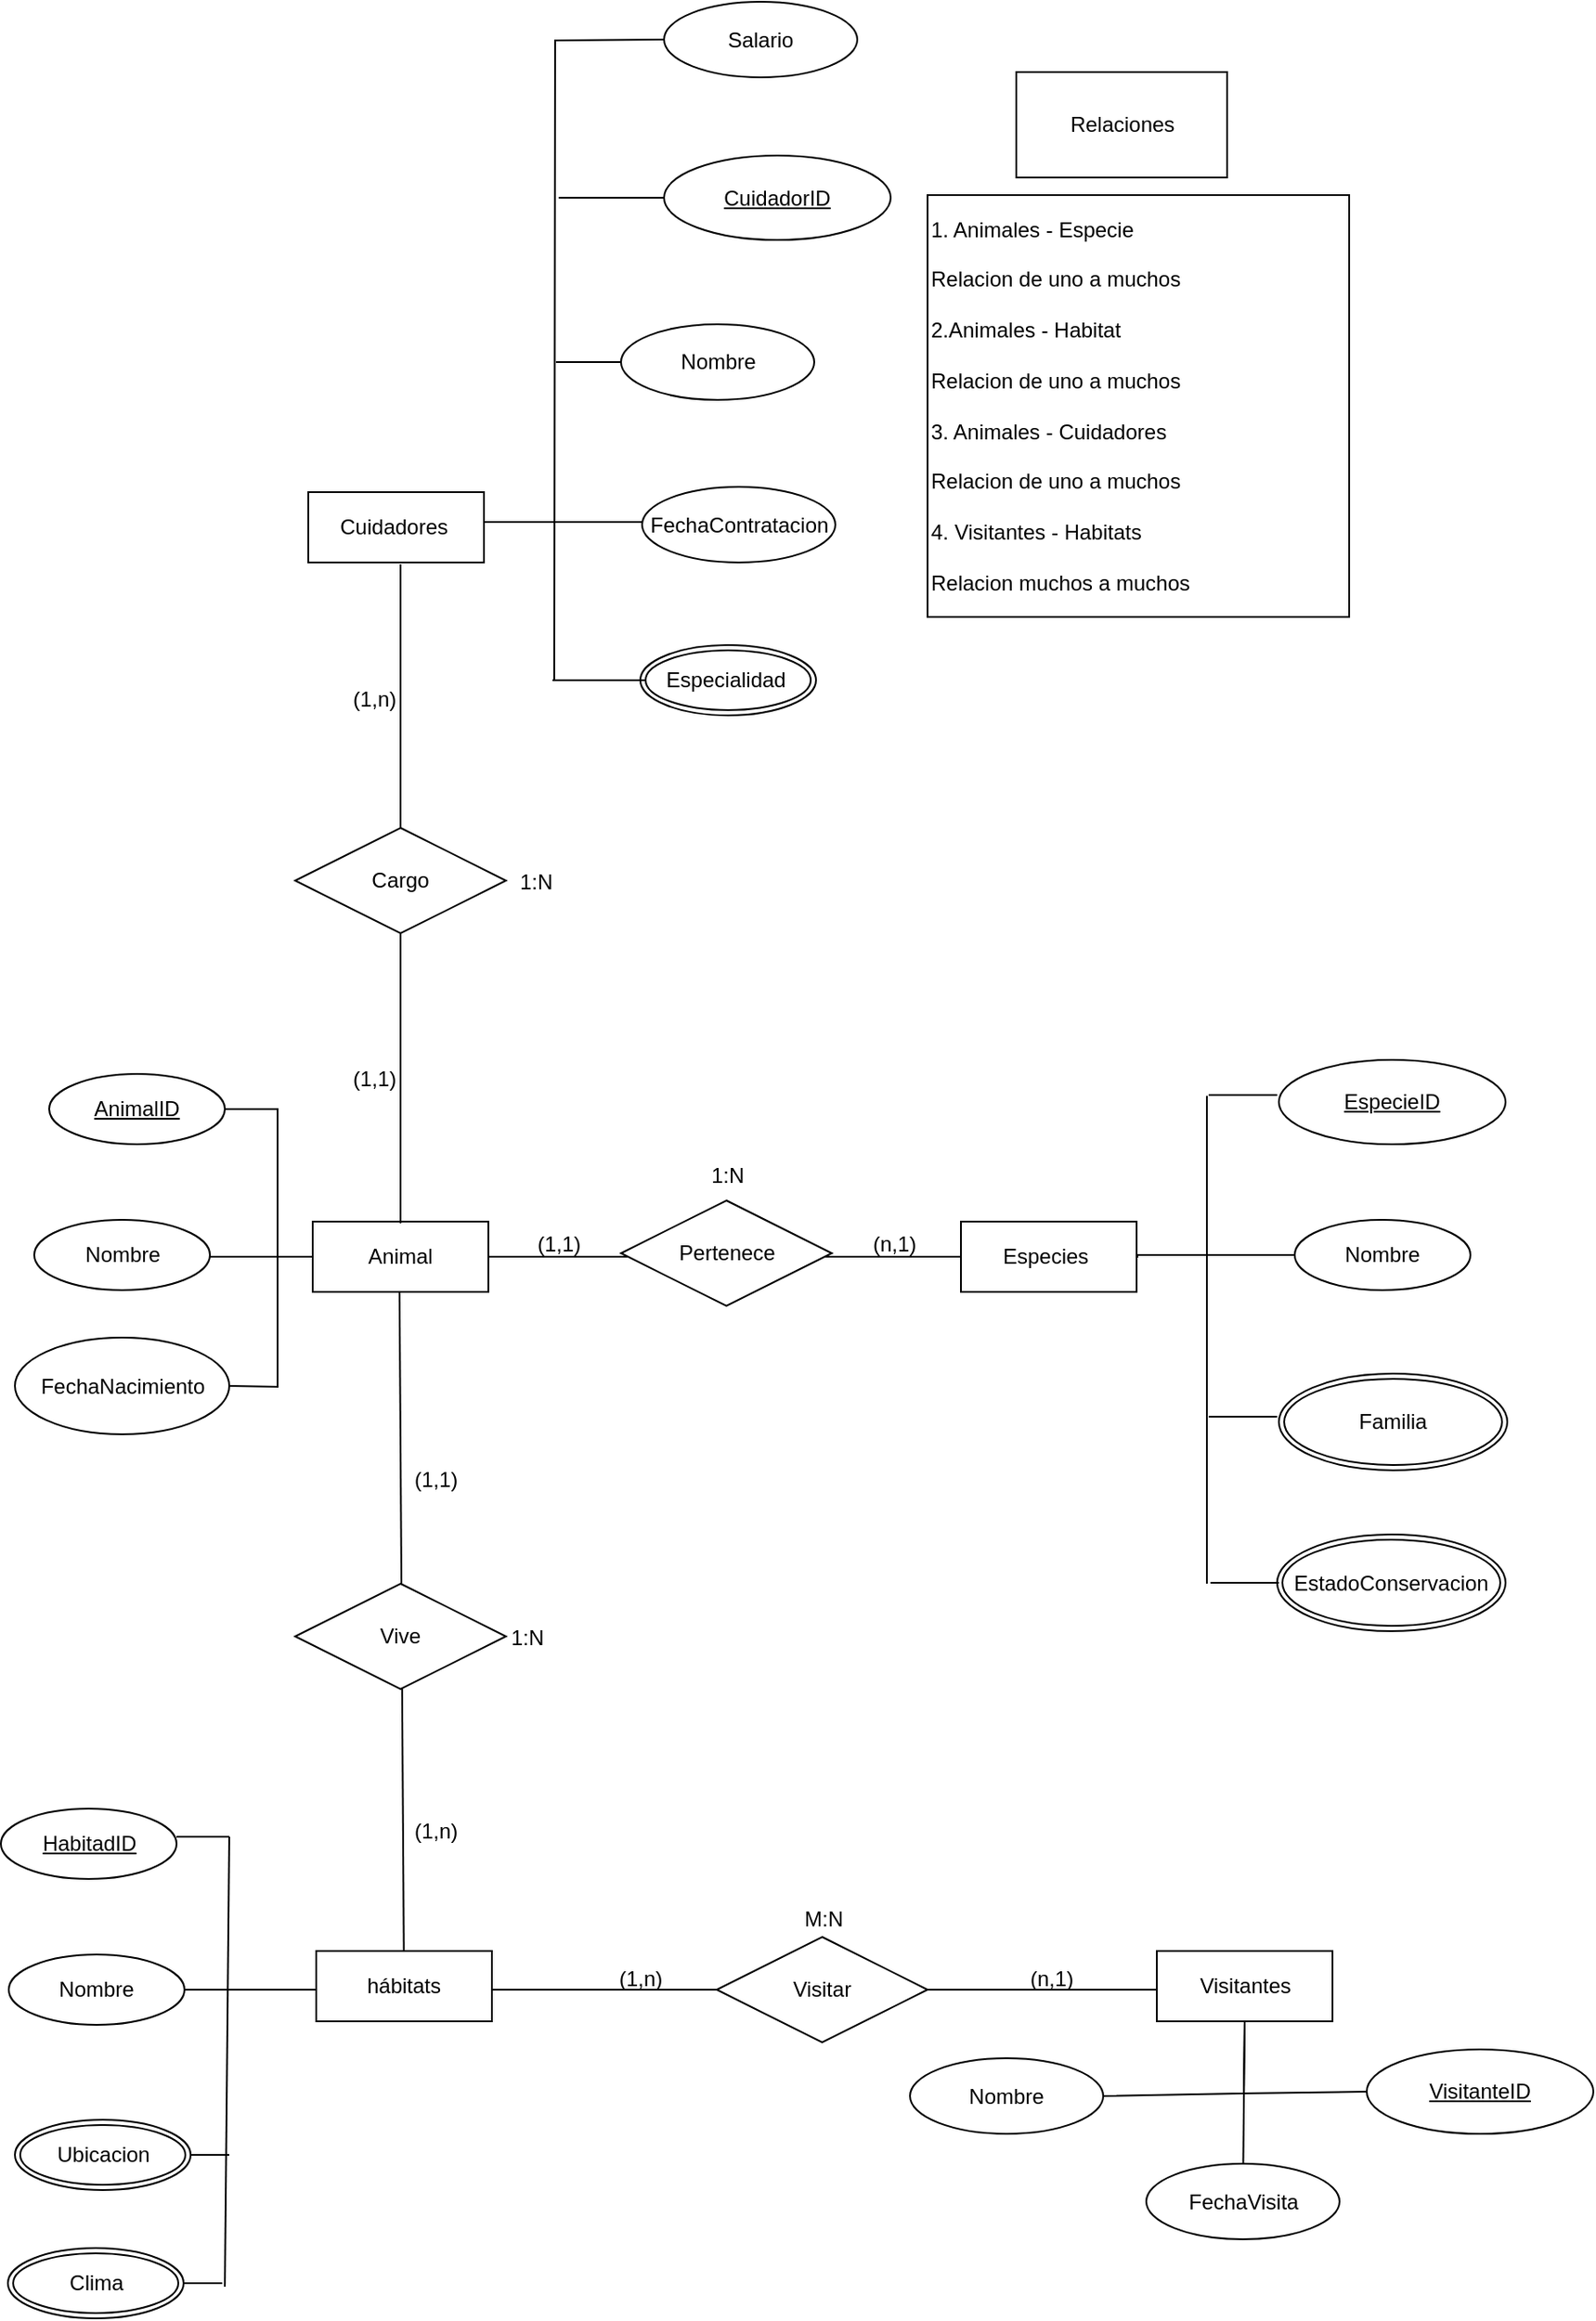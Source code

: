 <mxfile version="24.7.8">
  <diagram id="R2lEEEUBdFMjLlhIrx00" name="Page-1">
    <mxGraphModel dx="1067" dy="1607" grid="1" gridSize="10" guides="1" tooltips="1" connect="1" arrows="1" fold="1" page="1" pageScale="1" pageWidth="850" pageHeight="1100" math="0" shadow="0" extFonts="Permanent Marker^https://fonts.googleapis.com/css?family=Permanent+Marker">
      <root>
        <mxCell id="0" />
        <mxCell id="1" parent="0" />
        <mxCell id="_f_VrW1oVVDcM-MaUN4l-191" value="" style="line;strokeWidth=1;rotatable=0;dashed=0;labelPosition=right;align=left;verticalAlign=middle;spacingTop=0;spacingLeft=6;points=[];portConstraint=eastwest;" parent="1" vertex="1">
          <mxGeometry x="186.5" y="616" width="553.5" height="10" as="geometry" />
        </mxCell>
        <mxCell id="_f_VrW1oVVDcM-MaUN4l-113" value="" style="endArrow=none;html=1;rounded=0;" parent="1" target="_f_VrW1oVVDcM-MaUN4l-7" edge="1">
          <mxGeometry relative="1" as="geometry">
            <mxPoint x="309.41" y="223" as="sourcePoint" />
            <mxPoint x="309.41" y="487" as="targetPoint" />
          </mxGeometry>
        </mxCell>
        <mxCell id="_f_VrW1oVVDcM-MaUN4l-87" value="" style="endArrow=none;html=1;rounded=0;entryX=1;entryY=0.5;entryDx=0;entryDy=0;exitX=0.5;exitY=1;exitDx=0;exitDy=0;" parent="1" target="_f_VrW1oVVDcM-MaUN4l-85" edge="1" source="_f_VrW1oVVDcM-MaUN4l-9">
          <mxGeometry relative="1" as="geometry">
            <mxPoint x="702.1" y="632" as="sourcePoint" />
            <mxPoint x="700.0" y="740" as="targetPoint" />
            <Array as="points">
              <mxPoint x="790" y="680" />
            </Array>
          </mxGeometry>
        </mxCell>
        <mxCell id="_f_VrW1oVVDcM-MaUN4l-10" value="" style="line;strokeWidth=1;rotatable=0;dashed=0;labelPosition=right;align=left;verticalAlign=middle;spacingTop=0;spacingLeft=6;points=[];portConstraint=eastwest;" parent="1" vertex="1">
          <mxGeometry x="200" y="199" width="530" height="10" as="geometry" />
        </mxCell>
        <mxCell id="_f_VrW1oVVDcM-MaUN4l-2" value="Nombre" style="ellipse;whiteSpace=wrap;html=1;align=center;" parent="1" vertex="1">
          <mxGeometry x="101.5" y="183" width="100" height="40" as="geometry" />
        </mxCell>
        <mxCell id="_f_VrW1oVVDcM-MaUN4l-5" value="Animal" style="whiteSpace=wrap;html=1;align=center;" parent="1" vertex="1">
          <mxGeometry x="260" y="184" width="100" height="40" as="geometry" />
        </mxCell>
        <mxCell id="_f_VrW1oVVDcM-MaUN4l-6" value="Especies&amp;nbsp;" style="whiteSpace=wrap;html=1;align=center;" parent="1" vertex="1">
          <mxGeometry x="629" y="184" width="100" height="40" as="geometry" />
        </mxCell>
        <mxCell id="_f_VrW1oVVDcM-MaUN4l-7" value="hábitats" style="whiteSpace=wrap;html=1;align=center;" parent="1" vertex="1">
          <mxGeometry x="262" y="599" width="100" height="40" as="geometry" />
        </mxCell>
        <mxCell id="_f_VrW1oVVDcM-MaUN4l-9" value="Visitantes" style="whiteSpace=wrap;html=1;align=center;" parent="1" vertex="1">
          <mxGeometry x="740.5" y="599" width="100" height="40" as="geometry" />
        </mxCell>
        <mxCell id="_f_VrW1oVVDcM-MaUN4l-14" value="" style="endArrow=none;html=1;rounded=0;entryX=1;entryY=0.5;entryDx=0;entryDy=0;exitX=1;exitY=0.5;exitDx=0;exitDy=0;" parent="1" edge="1" target="_f_VrW1oVVDcM-MaUN4l-30" source="_f_VrW1oVVDcM-MaUN4l-15">
          <mxGeometry relative="1" as="geometry">
            <mxPoint x="240" y="116" as="sourcePoint" />
            <mxPoint x="240" y="300" as="targetPoint" />
            <Array as="points">
              <mxPoint x="240" y="120" />
              <mxPoint x="240" y="278" />
            </Array>
          </mxGeometry>
        </mxCell>
        <mxCell id="_f_VrW1oVVDcM-MaUN4l-15" value="AnimalID" style="ellipse;whiteSpace=wrap;html=1;align=center;fontStyle=4;" parent="1" vertex="1">
          <mxGeometry x="110" y="100" width="100" height="40" as="geometry" />
        </mxCell>
        <mxCell id="_f_VrW1oVVDcM-MaUN4l-24" value="Nombre" style="ellipse;whiteSpace=wrap;html=1;align=center;" parent="1" vertex="1">
          <mxGeometry x="819" y="183" width="100" height="40" as="geometry" />
        </mxCell>
        <mxCell id="_f_VrW1oVVDcM-MaUN4l-26" value="" style="line;strokeWidth=1;rotatable=0;dashed=0;labelPosition=right;align=left;verticalAlign=middle;spacingTop=0;spacingLeft=6;points=[];portConstraint=eastwest;" parent="1" vertex="1">
          <mxGeometry x="770" y="107" width="39" height="10" as="geometry" />
        </mxCell>
        <mxCell id="_f_VrW1oVVDcM-MaUN4l-27" value="" style="endArrow=none;html=1;rounded=0;" parent="1" edge="1">
          <mxGeometry relative="1" as="geometry">
            <mxPoint x="769" y="112.5" as="sourcePoint" />
            <mxPoint x="769" y="390" as="targetPoint" />
          </mxGeometry>
        </mxCell>
        <mxCell id="_f_VrW1oVVDcM-MaUN4l-28" value="EspecieID" style="ellipse;whiteSpace=wrap;html=1;align=center;fontStyle=4;" parent="1" vertex="1">
          <mxGeometry x="810" y="92" width="129" height="48" as="geometry" />
        </mxCell>
        <mxCell id="_f_VrW1oVVDcM-MaUN4l-29" value="" style="line;strokeWidth=1;rotatable=0;dashed=0;labelPosition=right;align=left;verticalAlign=middle;spacingTop=0;spacingLeft=6;points=[];portConstraint=eastwest;" parent="1" vertex="1">
          <mxGeometry x="770" y="290" width="39" height="10" as="geometry" />
        </mxCell>
        <mxCell id="_f_VrW1oVVDcM-MaUN4l-30" value="FechaNacimiento" style="ellipse;whiteSpace=wrap;html=1;align=center;" parent="1" vertex="1">
          <mxGeometry x="90.5" y="250" width="122" height="55" as="geometry" />
        </mxCell>
        <mxCell id="_f_VrW1oVVDcM-MaUN4l-32" value="" style="line;strokeWidth=1;rotatable=0;dashed=0;labelPosition=right;align=left;verticalAlign=middle;spacingTop=0;spacingLeft=6;points=[];portConstraint=eastwest;" parent="1" vertex="1">
          <mxGeometry x="729" y="198" width="90" height="10" as="geometry" />
        </mxCell>
        <mxCell id="_f_VrW1oVVDcM-MaUN4l-44" value="" style="line;strokeWidth=1;rotatable=0;dashed=0;labelPosition=right;align=left;verticalAlign=middle;spacingTop=0;spacingLeft=6;points=[];portConstraint=eastwest;" parent="1" vertex="1">
          <mxGeometry x="182.5" y="529" width="30" height="10" as="geometry" />
        </mxCell>
        <mxCell id="_f_VrW1oVVDcM-MaUN4l-45" value="" style="endArrow=none;html=1;rounded=0;" parent="1" edge="1">
          <mxGeometry relative="1" as="geometry">
            <mxPoint x="212.5" y="534" as="sourcePoint" />
            <mxPoint x="210" y="790" as="targetPoint" />
          </mxGeometry>
        </mxCell>
        <mxCell id="_f_VrW1oVVDcM-MaUN4l-46" value="HabitadID" style="ellipse;whiteSpace=wrap;html=1;align=center;fontStyle=4;" parent="1" vertex="1">
          <mxGeometry x="82.5" y="518" width="100" height="40" as="geometry" />
        </mxCell>
        <mxCell id="_f_VrW1oVVDcM-MaUN4l-47" value="" style="line;strokeWidth=1;rotatable=0;dashed=0;labelPosition=right;align=left;verticalAlign=middle;spacingTop=0;spacingLeft=6;points=[];portConstraint=eastwest;" parent="1" vertex="1">
          <mxGeometry x="190.5" y="710" width="22" height="10" as="geometry" />
        </mxCell>
        <mxCell id="_f_VrW1oVVDcM-MaUN4l-85" value="Nombre" style="ellipse;whiteSpace=wrap;html=1;align=center;" parent="1" vertex="1">
          <mxGeometry x="600" y="660" width="110" height="43" as="geometry" />
        </mxCell>
        <mxCell id="_f_VrW1oVVDcM-MaUN4l-88" value="VisitanteID" style="ellipse;whiteSpace=wrap;html=1;align=center;fontStyle=4;" parent="1" vertex="1">
          <mxGeometry x="860" y="655" width="129" height="48" as="geometry" />
        </mxCell>
        <mxCell id="_f_VrW1oVVDcM-MaUN4l-91" value="FechaVisita" style="ellipse;whiteSpace=wrap;html=1;align=center;" parent="1" vertex="1">
          <mxGeometry x="734.5" y="720" width="110" height="43" as="geometry" />
        </mxCell>
        <mxCell id="_f_VrW1oVVDcM-MaUN4l-95" value="Pertenece" style="shape=rhombus;perimeter=rhombusPerimeter;whiteSpace=wrap;html=1;align=center;" parent="1" vertex="1">
          <mxGeometry x="435.5" y="172" width="120" height="60" as="geometry" />
        </mxCell>
        <mxCell id="_f_VrW1oVVDcM-MaUN4l-100" value="" style="shape=table;startSize=0;container=1;collapsible=1;childLayout=tableLayout;fixedRows=1;rowLines=0;fontStyle=0;align=center;resizeLast=1;strokeColor=none;fillColor=none;collapsible=0;whiteSpace=wrap;html=1;" parent="1" vertex="1">
          <mxGeometry x="350" y="181" width="180" height="30" as="geometry" />
        </mxCell>
        <mxCell id="_f_VrW1oVVDcM-MaUN4l-101" value="" style="shape=tableRow;horizontal=0;startSize=0;swimlaneHead=0;swimlaneBody=0;fillColor=none;collapsible=0;dropTarget=0;points=[[0,0.5],[1,0.5]];portConstraint=eastwest;top=0;left=0;right=0;bottom=0;" parent="_f_VrW1oVVDcM-MaUN4l-100" vertex="1">
          <mxGeometry width="180" height="30" as="geometry" />
        </mxCell>
        <mxCell id="_f_VrW1oVVDcM-MaUN4l-102" value="" style="shape=partialRectangle;connectable=0;fillColor=none;top=0;left=0;bottom=0;right=0;editable=1;overflow=hidden;" parent="_f_VrW1oVVDcM-MaUN4l-101" vertex="1">
          <mxGeometry width="30" height="30" as="geometry">
            <mxRectangle width="30" height="30" as="alternateBounds" />
          </mxGeometry>
        </mxCell>
        <mxCell id="_f_VrW1oVVDcM-MaUN4l-103" value="(1,1)" style="shape=partialRectangle;connectable=0;fillColor=none;top=0;left=0;bottom=0;right=0;align=left;spacingLeft=6;overflow=hidden;" parent="_f_VrW1oVVDcM-MaUN4l-101" vertex="1">
          <mxGeometry x="30" width="150" height="30" as="geometry">
            <mxRectangle width="150" height="30" as="alternateBounds" />
          </mxGeometry>
        </mxCell>
        <mxCell id="_f_VrW1oVVDcM-MaUN4l-104" value="" style="shape=table;startSize=0;container=1;collapsible=1;childLayout=tableLayout;fixedRows=1;rowLines=0;fontStyle=0;align=center;resizeLast=1;strokeColor=none;fillColor=none;collapsible=0;whiteSpace=wrap;html=1;" parent="1" vertex="1">
          <mxGeometry x="541" y="181" width="180" height="30" as="geometry" />
        </mxCell>
        <mxCell id="_f_VrW1oVVDcM-MaUN4l-105" value="" style="shape=tableRow;horizontal=0;startSize=0;swimlaneHead=0;swimlaneBody=0;fillColor=none;collapsible=0;dropTarget=0;points=[[0,0.5],[1,0.5]];portConstraint=eastwest;top=0;left=0;right=0;bottom=0;" parent="_f_VrW1oVVDcM-MaUN4l-104" vertex="1">
          <mxGeometry width="180" height="30" as="geometry" />
        </mxCell>
        <mxCell id="_f_VrW1oVVDcM-MaUN4l-106" value="" style="shape=partialRectangle;connectable=0;fillColor=none;top=0;left=0;bottom=0;right=0;editable=1;overflow=hidden;" parent="_f_VrW1oVVDcM-MaUN4l-105" vertex="1">
          <mxGeometry width="30" height="30" as="geometry">
            <mxRectangle width="30" height="30" as="alternateBounds" />
          </mxGeometry>
        </mxCell>
        <mxCell id="_f_VrW1oVVDcM-MaUN4l-107" value="(n,1)" style="shape=partialRectangle;connectable=0;fillColor=none;top=0;left=0;bottom=0;right=0;align=left;spacingLeft=6;overflow=hidden;" parent="_f_VrW1oVVDcM-MaUN4l-105" vertex="1">
          <mxGeometry x="30" width="150" height="30" as="geometry">
            <mxRectangle width="150" height="30" as="alternateBounds" />
          </mxGeometry>
        </mxCell>
        <mxCell id="_f_VrW1oVVDcM-MaUN4l-108" value="" style="shape=table;startSize=0;container=1;collapsible=1;childLayout=tableLayout;fixedRows=1;rowLines=0;fontStyle=0;align=center;resizeLast=1;strokeColor=none;fillColor=none;collapsible=0;whiteSpace=wrap;html=1;" parent="1" vertex="1">
          <mxGeometry x="449" y="142" width="180" height="30" as="geometry" />
        </mxCell>
        <mxCell id="_f_VrW1oVVDcM-MaUN4l-109" value="" style="shape=tableRow;horizontal=0;startSize=0;swimlaneHead=0;swimlaneBody=0;fillColor=none;collapsible=0;dropTarget=0;points=[[0,0.5],[1,0.5]];portConstraint=eastwest;top=0;left=0;right=0;bottom=0;" parent="_f_VrW1oVVDcM-MaUN4l-108" vertex="1">
          <mxGeometry width="180" height="30" as="geometry" />
        </mxCell>
        <mxCell id="_f_VrW1oVVDcM-MaUN4l-110" value="" style="shape=partialRectangle;connectable=0;fillColor=none;top=0;left=0;bottom=0;right=0;editable=1;overflow=hidden;" parent="_f_VrW1oVVDcM-MaUN4l-109" vertex="1">
          <mxGeometry width="30" height="30" as="geometry">
            <mxRectangle width="30" height="30" as="alternateBounds" />
          </mxGeometry>
        </mxCell>
        <mxCell id="_f_VrW1oVVDcM-MaUN4l-111" value="1:N" style="shape=partialRectangle;connectable=0;fillColor=none;top=0;left=0;bottom=0;right=0;align=left;spacingLeft=6;overflow=hidden;" parent="_f_VrW1oVVDcM-MaUN4l-109" vertex="1">
          <mxGeometry x="30" width="150" height="30" as="geometry">
            <mxRectangle width="150" height="30" as="alternateBounds" />
          </mxGeometry>
        </mxCell>
        <mxCell id="_f_VrW1oVVDcM-MaUN4l-112" value="Vive" style="shape=rhombus;perimeter=rhombusPerimeter;whiteSpace=wrap;html=1;align=center;" parent="1" vertex="1">
          <mxGeometry x="250" y="390" width="120" height="60" as="geometry" />
        </mxCell>
        <mxCell id="_f_VrW1oVVDcM-MaUN4l-114" value="(1,1)" style="shape=partialRectangle;connectable=0;fillColor=none;top=0;left=0;bottom=0;right=0;align=left;spacingLeft=6;overflow=hidden;" parent="1" vertex="1">
          <mxGeometry x="310" y="315" width="150" height="30" as="geometry">
            <mxRectangle width="150" height="30" as="alternateBounds" />
          </mxGeometry>
        </mxCell>
        <mxCell id="_f_VrW1oVVDcM-MaUN4l-115" value="(1,n)" style="shape=partialRectangle;connectable=0;fillColor=none;top=0;left=0;bottom=0;right=0;align=left;spacingLeft=6;overflow=hidden;" parent="1" vertex="1">
          <mxGeometry x="310" y="515" width="150" height="30" as="geometry">
            <mxRectangle width="150" height="30" as="alternateBounds" />
          </mxGeometry>
        </mxCell>
        <mxCell id="_f_VrW1oVVDcM-MaUN4l-116" value="" style="shape=table;startSize=0;container=1;collapsible=1;childLayout=tableLayout;fixedRows=1;rowLines=0;fontStyle=0;align=center;resizeLast=1;strokeColor=none;fillColor=none;collapsible=0;whiteSpace=wrap;html=1;" parent="1" vertex="1">
          <mxGeometry x="335" y="405" width="180" height="30" as="geometry" />
        </mxCell>
        <mxCell id="_f_VrW1oVVDcM-MaUN4l-117" value="" style="shape=tableRow;horizontal=0;startSize=0;swimlaneHead=0;swimlaneBody=0;fillColor=none;collapsible=0;dropTarget=0;points=[[0,0.5],[1,0.5]];portConstraint=eastwest;top=0;left=0;right=0;bottom=0;" parent="_f_VrW1oVVDcM-MaUN4l-116" vertex="1">
          <mxGeometry width="180" height="30" as="geometry" />
        </mxCell>
        <mxCell id="_f_VrW1oVVDcM-MaUN4l-118" value="" style="shape=partialRectangle;connectable=0;fillColor=none;top=0;left=0;bottom=0;right=0;editable=1;overflow=hidden;" parent="_f_VrW1oVVDcM-MaUN4l-117" vertex="1">
          <mxGeometry width="30" height="30" as="geometry">
            <mxRectangle width="30" height="30" as="alternateBounds" />
          </mxGeometry>
        </mxCell>
        <mxCell id="_f_VrW1oVVDcM-MaUN4l-119" value="1:N" style="shape=partialRectangle;connectable=0;fillColor=none;top=0;left=0;bottom=0;right=0;align=left;spacingLeft=6;overflow=hidden;" parent="_f_VrW1oVVDcM-MaUN4l-117" vertex="1">
          <mxGeometry x="30" width="150" height="30" as="geometry">
            <mxRectangle width="150" height="30" as="alternateBounds" />
          </mxGeometry>
        </mxCell>
        <mxCell id="_f_VrW1oVVDcM-MaUN4l-120" value="Visitar" style="shape=rhombus;perimeter=rhombusPerimeter;whiteSpace=wrap;html=1;align=center;" parent="1" vertex="1">
          <mxGeometry x="490" y="591" width="120" height="60" as="geometry" />
        </mxCell>
        <mxCell id="_f_VrW1oVVDcM-MaUN4l-151" value="Cuidadores&amp;nbsp;" style="whiteSpace=wrap;html=1;align=center;" parent="1" vertex="1">
          <mxGeometry x="257.5" y="-231" width="100" height="40" as="geometry" />
        </mxCell>
        <mxCell id="_f_VrW1oVVDcM-MaUN4l-152" value="FechaContratacion" style="ellipse;whiteSpace=wrap;html=1;align=center;" parent="1" vertex="1">
          <mxGeometry x="447.5" y="-234" width="110" height="43" as="geometry" />
        </mxCell>
        <mxCell id="_f_VrW1oVVDcM-MaUN4l-153" value="" style="line;strokeWidth=1;rotatable=0;dashed=0;labelPosition=right;align=left;verticalAlign=middle;spacingTop=0;spacingLeft=6;points=[];portConstraint=eastwest;" parent="1" vertex="1">
          <mxGeometry x="398.5" y="-310" width="39" height="10" as="geometry" />
        </mxCell>
        <mxCell id="_f_VrW1oVVDcM-MaUN4l-154" value="" style="endArrow=none;html=1;rounded=0;exitX=0;exitY=0.5;exitDx=0;exitDy=0;" parent="1" edge="1" source="CWQcFqfPkocyrtYv_xVw-3">
          <mxGeometry relative="1" as="geometry">
            <mxPoint x="398" y="-400" as="sourcePoint" />
            <mxPoint x="397.5" y="-123.5" as="targetPoint" />
            <Array as="points">
              <mxPoint x="398" y="-488" />
            </Array>
          </mxGeometry>
        </mxCell>
        <mxCell id="_f_VrW1oVVDcM-MaUN4l-155" value="CuidadorID" style="ellipse;whiteSpace=wrap;html=1;align=center;fontStyle=4;" parent="1" vertex="1">
          <mxGeometry x="460" y="-422.5" width="129" height="48" as="geometry" />
        </mxCell>
        <mxCell id="_f_VrW1oVVDcM-MaUN4l-157" value="" style="line;strokeWidth=1;rotatable=0;dashed=0;labelPosition=right;align=left;verticalAlign=middle;spacingTop=0;spacingLeft=6;points=[];portConstraint=eastwest;" parent="1" vertex="1">
          <mxGeometry x="357.5" y="-219" width="90" height="10" as="geometry" />
        </mxCell>
        <mxCell id="_f_VrW1oVVDcM-MaUN4l-158" value="Especialidad&amp;nbsp;" style="ellipse;shape=doubleEllipse;margin=3;whiteSpace=wrap;html=1;align=center;" parent="1" vertex="1">
          <mxGeometry x="446.5" y="-144" width="100" height="40" as="geometry" />
        </mxCell>
        <mxCell id="_f_VrW1oVVDcM-MaUN4l-170" value="" style="endArrow=none;html=1;rounded=0;" parent="1" edge="1">
          <mxGeometry relative="1" as="geometry">
            <mxPoint x="310" y="-190" as="sourcePoint" />
            <mxPoint x="310" y="185" as="targetPoint" />
          </mxGeometry>
        </mxCell>
        <mxCell id="_f_VrW1oVVDcM-MaUN4l-169" value="Cargo" style="shape=rhombus;perimeter=rhombusPerimeter;whiteSpace=wrap;html=1;align=center;" parent="1" vertex="1">
          <mxGeometry x="250" y="-40" width="120" height="60" as="geometry" />
        </mxCell>
        <mxCell id="_f_VrW1oVVDcM-MaUN4l-172" value="" style="line;strokeWidth=1;rotatable=0;dashed=0;labelPosition=right;align=left;verticalAlign=middle;spacingTop=0;spacingLeft=6;points=[];portConstraint=eastwest;" parent="1" vertex="1">
          <mxGeometry x="396.5" y="-129" width="53.5" height="10" as="geometry" />
        </mxCell>
        <mxCell id="_f_VrW1oVVDcM-MaUN4l-173" value="Nombre" style="ellipse;whiteSpace=wrap;html=1;align=center;" parent="1" vertex="1">
          <mxGeometry x="435.5" y="-326.5" width="110" height="43" as="geometry" />
        </mxCell>
        <mxCell id="_f_VrW1oVVDcM-MaUN4l-174" value="" style="line;strokeWidth=1;rotatable=0;dashed=0;labelPosition=right;align=left;verticalAlign=middle;spacingTop=0;spacingLeft=6;points=[];portConstraint=eastwest;" parent="1" vertex="1">
          <mxGeometry x="400" y="-458.5" width="60" height="120" as="geometry" />
        </mxCell>
        <mxCell id="_f_VrW1oVVDcM-MaUN4l-175" value="" style="shape=table;startSize=0;container=1;collapsible=1;childLayout=tableLayout;fixedRows=1;rowLines=0;fontStyle=0;align=center;resizeLast=1;strokeColor=none;fillColor=none;collapsible=0;whiteSpace=wrap;html=1;" parent="1" vertex="1">
          <mxGeometry x="245" y="-129" width="180" height="30" as="geometry" />
        </mxCell>
        <mxCell id="_f_VrW1oVVDcM-MaUN4l-176" value="" style="shape=tableRow;horizontal=0;startSize=0;swimlaneHead=0;swimlaneBody=0;fillColor=none;collapsible=0;dropTarget=0;points=[[0,0.5],[1,0.5]];portConstraint=eastwest;top=0;left=0;right=0;bottom=0;" parent="_f_VrW1oVVDcM-MaUN4l-175" vertex="1">
          <mxGeometry width="180" height="30" as="geometry" />
        </mxCell>
        <mxCell id="_f_VrW1oVVDcM-MaUN4l-177" value="" style="shape=partialRectangle;connectable=0;fillColor=none;top=0;left=0;bottom=0;right=0;editable=1;overflow=hidden;" parent="_f_VrW1oVVDcM-MaUN4l-176" vertex="1">
          <mxGeometry width="30" height="30" as="geometry">
            <mxRectangle width="30" height="30" as="alternateBounds" />
          </mxGeometry>
        </mxCell>
        <mxCell id="_f_VrW1oVVDcM-MaUN4l-178" value="(1,n)" style="shape=partialRectangle;connectable=0;fillColor=none;top=0;left=0;bottom=0;right=0;align=left;spacingLeft=6;overflow=hidden;" parent="_f_VrW1oVVDcM-MaUN4l-176" vertex="1">
          <mxGeometry x="30" width="150" height="30" as="geometry">
            <mxRectangle width="150" height="30" as="alternateBounds" />
          </mxGeometry>
        </mxCell>
        <mxCell id="_f_VrW1oVVDcM-MaUN4l-179" value="" style="shape=table;startSize=0;container=1;collapsible=1;childLayout=tableLayout;fixedRows=1;rowLines=0;fontStyle=0;align=center;resizeLast=1;strokeColor=none;fillColor=none;collapsible=0;whiteSpace=wrap;html=1;" parent="1" vertex="1">
          <mxGeometry x="245" y="87" width="180" height="30" as="geometry" />
        </mxCell>
        <mxCell id="_f_VrW1oVVDcM-MaUN4l-180" value="" style="shape=tableRow;horizontal=0;startSize=0;swimlaneHead=0;swimlaneBody=0;fillColor=none;collapsible=0;dropTarget=0;points=[[0,0.5],[1,0.5]];portConstraint=eastwest;top=0;left=0;right=0;bottom=0;" parent="_f_VrW1oVVDcM-MaUN4l-179" vertex="1">
          <mxGeometry width="180" height="30" as="geometry" />
        </mxCell>
        <mxCell id="_f_VrW1oVVDcM-MaUN4l-181" value="" style="shape=partialRectangle;connectable=0;fillColor=none;top=0;left=0;bottom=0;right=0;editable=1;overflow=hidden;" parent="_f_VrW1oVVDcM-MaUN4l-180" vertex="1">
          <mxGeometry width="30" height="30" as="geometry">
            <mxRectangle width="30" height="30" as="alternateBounds" />
          </mxGeometry>
        </mxCell>
        <mxCell id="_f_VrW1oVVDcM-MaUN4l-182" value="(1,1)" style="shape=partialRectangle;connectable=0;fillColor=none;top=0;left=0;bottom=0;right=0;align=left;spacingLeft=6;overflow=hidden;" parent="_f_VrW1oVVDcM-MaUN4l-180" vertex="1">
          <mxGeometry x="30" width="150" height="30" as="geometry">
            <mxRectangle width="150" height="30" as="alternateBounds" />
          </mxGeometry>
        </mxCell>
        <mxCell id="_f_VrW1oVVDcM-MaUN4l-183" value="" style="shape=table;startSize=0;container=1;collapsible=1;childLayout=tableLayout;fixedRows=1;rowLines=0;fontStyle=0;align=center;resizeLast=1;strokeColor=none;fillColor=none;collapsible=0;whiteSpace=wrap;html=1;" parent="1" vertex="1">
          <mxGeometry x="340" y="-25" width="180" height="30" as="geometry" />
        </mxCell>
        <mxCell id="_f_VrW1oVVDcM-MaUN4l-184" value="" style="shape=tableRow;horizontal=0;startSize=0;swimlaneHead=0;swimlaneBody=0;fillColor=none;collapsible=0;dropTarget=0;points=[[0,0.5],[1,0.5]];portConstraint=eastwest;top=0;left=0;right=0;bottom=0;" parent="_f_VrW1oVVDcM-MaUN4l-183" vertex="1">
          <mxGeometry width="180" height="30" as="geometry" />
        </mxCell>
        <mxCell id="_f_VrW1oVVDcM-MaUN4l-185" value="" style="shape=partialRectangle;connectable=0;fillColor=none;top=0;left=0;bottom=0;right=0;editable=1;overflow=hidden;" parent="_f_VrW1oVVDcM-MaUN4l-184" vertex="1">
          <mxGeometry width="30" height="30" as="geometry">
            <mxRectangle width="30" height="30" as="alternateBounds" />
          </mxGeometry>
        </mxCell>
        <mxCell id="_f_VrW1oVVDcM-MaUN4l-186" value="1:N" style="shape=partialRectangle;connectable=0;fillColor=none;top=0;left=0;bottom=0;right=0;align=left;spacingLeft=6;overflow=hidden;" parent="_f_VrW1oVVDcM-MaUN4l-184" vertex="1">
          <mxGeometry x="30" width="150" height="30" as="geometry">
            <mxRectangle width="150" height="30" as="alternateBounds" />
          </mxGeometry>
        </mxCell>
        <mxCell id="_f_VrW1oVVDcM-MaUN4l-188" value="Familia" style="ellipse;shape=doubleEllipse;margin=3;whiteSpace=wrap;html=1;align=center;" parent="1" vertex="1">
          <mxGeometry x="810" y="270.5" width="130" height="55" as="geometry" />
        </mxCell>
        <mxCell id="_f_VrW1oVVDcM-MaUN4l-189" value="EstadoConservacion" style="ellipse;shape=doubleEllipse;margin=3;whiteSpace=wrap;html=1;align=center;" parent="1" vertex="1">
          <mxGeometry x="809" y="362" width="130" height="55" as="geometry" />
        </mxCell>
        <mxCell id="_f_VrW1oVVDcM-MaUN4l-190" value="" style="line;strokeWidth=1;rotatable=0;dashed=0;labelPosition=right;align=left;verticalAlign=middle;spacingTop=0;spacingLeft=6;points=[];portConstraint=eastwest;" parent="1" vertex="1">
          <mxGeometry x="771" y="384.5" width="39" height="10" as="geometry" />
        </mxCell>
        <mxCell id="_f_VrW1oVVDcM-MaUN4l-192" value="Ubicacion" style="ellipse;shape=doubleEllipse;margin=3;whiteSpace=wrap;html=1;align=center;" parent="1" vertex="1">
          <mxGeometry x="90.5" y="695" width="100" height="40" as="geometry" />
        </mxCell>
        <mxCell id="_f_VrW1oVVDcM-MaUN4l-193" value="Clima" style="ellipse;shape=doubleEllipse;margin=3;whiteSpace=wrap;html=1;align=center;" parent="1" vertex="1">
          <mxGeometry x="86.5" y="768" width="100" height="40" as="geometry" />
        </mxCell>
        <mxCell id="_f_VrW1oVVDcM-MaUN4l-196" value="Nombre" style="ellipse;whiteSpace=wrap;html=1;align=center;" parent="1" vertex="1">
          <mxGeometry x="87" y="601" width="100" height="40" as="geometry" />
        </mxCell>
        <mxCell id="_f_VrW1oVVDcM-MaUN4l-197" value="" style="line;strokeWidth=1;rotatable=0;dashed=0;labelPosition=right;align=left;verticalAlign=middle;spacingTop=0;spacingLeft=6;points=[];portConstraint=eastwest;" parent="1" vertex="1">
          <mxGeometry x="186.5" y="783" width="22" height="10" as="geometry" />
        </mxCell>
        <mxCell id="_f_VrW1oVVDcM-MaUN4l-198" value="" style="shape=table;startSize=0;container=1;collapsible=1;childLayout=tableLayout;fixedRows=1;rowLines=0;fontStyle=0;align=center;resizeLast=1;strokeColor=none;fillColor=none;collapsible=0;whiteSpace=wrap;html=1;" parent="1" vertex="1">
          <mxGeometry x="630.5" y="599" width="180" height="30" as="geometry" />
        </mxCell>
        <mxCell id="_f_VrW1oVVDcM-MaUN4l-199" value="" style="shape=tableRow;horizontal=0;startSize=0;swimlaneHead=0;swimlaneBody=0;fillColor=none;collapsible=0;dropTarget=0;points=[[0,0.5],[1,0.5]];portConstraint=eastwest;top=0;left=0;right=0;bottom=0;" parent="_f_VrW1oVVDcM-MaUN4l-198" vertex="1">
          <mxGeometry width="180" height="30" as="geometry" />
        </mxCell>
        <mxCell id="_f_VrW1oVVDcM-MaUN4l-200" value="" style="shape=partialRectangle;connectable=0;fillColor=none;top=0;left=0;bottom=0;right=0;editable=1;overflow=hidden;" parent="_f_VrW1oVVDcM-MaUN4l-199" vertex="1">
          <mxGeometry width="30" height="30" as="geometry">
            <mxRectangle width="30" height="30" as="alternateBounds" />
          </mxGeometry>
        </mxCell>
        <mxCell id="_f_VrW1oVVDcM-MaUN4l-201" value="(n,1)" style="shape=partialRectangle;connectable=0;fillColor=none;top=0;left=0;bottom=0;right=0;align=left;spacingLeft=6;overflow=hidden;" parent="_f_VrW1oVVDcM-MaUN4l-199" vertex="1">
          <mxGeometry x="30" width="150" height="30" as="geometry">
            <mxRectangle width="150" height="30" as="alternateBounds" />
          </mxGeometry>
        </mxCell>
        <mxCell id="_f_VrW1oVVDcM-MaUN4l-202" value="" style="shape=table;startSize=0;container=1;collapsible=1;childLayout=tableLayout;fixedRows=1;rowLines=0;fontStyle=0;align=center;resizeLast=1;strokeColor=none;fillColor=none;collapsible=0;whiteSpace=wrap;html=1;" parent="1" vertex="1">
          <mxGeometry x="396.5" y="599" width="180" height="30" as="geometry" />
        </mxCell>
        <mxCell id="_f_VrW1oVVDcM-MaUN4l-203" value="" style="shape=tableRow;horizontal=0;startSize=0;swimlaneHead=0;swimlaneBody=0;fillColor=none;collapsible=0;dropTarget=0;points=[[0,0.5],[1,0.5]];portConstraint=eastwest;top=0;left=0;right=0;bottom=0;" parent="_f_VrW1oVVDcM-MaUN4l-202" vertex="1">
          <mxGeometry width="180" height="30" as="geometry" />
        </mxCell>
        <mxCell id="_f_VrW1oVVDcM-MaUN4l-204" value="" style="shape=partialRectangle;connectable=0;fillColor=none;top=0;left=0;bottom=0;right=0;editable=1;overflow=hidden;" parent="_f_VrW1oVVDcM-MaUN4l-203" vertex="1">
          <mxGeometry width="30" height="30" as="geometry">
            <mxRectangle width="30" height="30" as="alternateBounds" />
          </mxGeometry>
        </mxCell>
        <mxCell id="_f_VrW1oVVDcM-MaUN4l-205" value="(1,n)" style="shape=partialRectangle;connectable=0;fillColor=none;top=0;left=0;bottom=0;right=0;align=left;spacingLeft=6;overflow=hidden;" parent="_f_VrW1oVVDcM-MaUN4l-203" vertex="1">
          <mxGeometry x="30" width="150" height="30" as="geometry">
            <mxRectangle width="150" height="30" as="alternateBounds" />
          </mxGeometry>
        </mxCell>
        <mxCell id="_f_VrW1oVVDcM-MaUN4l-206" value="" style="shape=table;startSize=0;container=1;collapsible=1;childLayout=tableLayout;fixedRows=1;rowLines=0;fontStyle=0;align=center;resizeLast=1;strokeColor=none;fillColor=none;collapsible=0;whiteSpace=wrap;html=1;" parent="1" vertex="1">
          <mxGeometry x="502" y="565" width="180" height="30" as="geometry" />
        </mxCell>
        <mxCell id="_f_VrW1oVVDcM-MaUN4l-207" value="" style="shape=tableRow;horizontal=0;startSize=0;swimlaneHead=0;swimlaneBody=0;fillColor=none;collapsible=0;dropTarget=0;points=[[0,0.5],[1,0.5]];portConstraint=eastwest;top=0;left=0;right=0;bottom=0;" parent="_f_VrW1oVVDcM-MaUN4l-206" vertex="1">
          <mxGeometry width="180" height="30" as="geometry" />
        </mxCell>
        <mxCell id="_f_VrW1oVVDcM-MaUN4l-208" value="" style="shape=partialRectangle;connectable=0;fillColor=none;top=0;left=0;bottom=0;right=0;editable=1;overflow=hidden;" parent="_f_VrW1oVVDcM-MaUN4l-207" vertex="1">
          <mxGeometry width="30" height="30" as="geometry">
            <mxRectangle width="30" height="30" as="alternateBounds" />
          </mxGeometry>
        </mxCell>
        <mxCell id="_f_VrW1oVVDcM-MaUN4l-209" value="M:N" style="shape=partialRectangle;connectable=0;fillColor=none;top=0;left=0;bottom=0;right=0;align=left;spacingLeft=6;overflow=hidden;" parent="_f_VrW1oVVDcM-MaUN4l-207" vertex="1">
          <mxGeometry x="30" width="150" height="30" as="geometry">
            <mxRectangle width="150" height="30" as="alternateBounds" />
          </mxGeometry>
        </mxCell>
        <mxCell id="CWQcFqfPkocyrtYv_xVw-1" value="1. Animales - Especie&lt;div&gt;&lt;br&gt;&lt;div&gt;Relacion de uno a muchos&lt;/div&gt;&lt;div&gt;&lt;br&gt;&lt;div&gt;2.Animales - Habitat&amp;nbsp;&amp;nbsp;&lt;/div&gt;&lt;div&gt;&lt;br&gt;&lt;/div&gt;&lt;div&gt;Relacion de uno a muchos&lt;br&gt;&lt;/div&gt;&lt;div&gt;&lt;br&gt;&lt;/div&gt;&lt;div&gt;3. Animales - Cuidadores&lt;/div&gt;&lt;div&gt;&lt;br&gt;&lt;/div&gt;&lt;div&gt;Relacion de uno a muchos&lt;br&gt;&lt;/div&gt;&lt;div&gt;&lt;br&gt;&lt;/div&gt;&lt;div&gt;4. Visitantes - Habitats&lt;/div&gt;&lt;/div&gt;&lt;div&gt;&lt;br&gt;&lt;/div&gt;&lt;div&gt;Relacion muchos a muchos&lt;/div&gt;&lt;/div&gt;" style="whiteSpace=wrap;html=1;aspect=fixed;align=left;" vertex="1" parent="1">
          <mxGeometry x="610" y="-400" width="240" height="240" as="geometry" />
        </mxCell>
        <mxCell id="CWQcFqfPkocyrtYv_xVw-3" value="Salario" style="ellipse;whiteSpace=wrap;html=1;align=center;" vertex="1" parent="1">
          <mxGeometry x="460" y="-510" width="110" height="43" as="geometry" />
        </mxCell>
        <mxCell id="CWQcFqfPkocyrtYv_xVw-4" value="" style="endArrow=none;html=1;rounded=0;entryX=0;entryY=0.5;entryDx=0;entryDy=0;" edge="1" parent="1" target="_f_VrW1oVVDcM-MaUN4l-88">
          <mxGeometry width="50" height="50" relative="1" as="geometry">
            <mxPoint x="790" y="680" as="sourcePoint" />
            <mxPoint x="890.5" y="680" as="targetPoint" />
          </mxGeometry>
        </mxCell>
        <mxCell id="CWQcFqfPkocyrtYv_xVw-5" value="" style="endArrow=none;html=1;rounded=0;entryX=0.5;entryY=1;entryDx=0;entryDy=0;" edge="1" parent="1" source="_f_VrW1oVVDcM-MaUN4l-91" target="_f_VrW1oVVDcM-MaUN4l-9">
          <mxGeometry width="50" height="50" relative="1" as="geometry">
            <mxPoint x="630" y="770" as="sourcePoint" />
            <mxPoint x="680" y="720" as="targetPoint" />
          </mxGeometry>
        </mxCell>
        <mxCell id="CWQcFqfPkocyrtYv_xVw-6" value="Relaciones" style="rounded=0;whiteSpace=wrap;html=1;" vertex="1" parent="1">
          <mxGeometry x="660.5" y="-470" width="120" height="60" as="geometry" />
        </mxCell>
      </root>
    </mxGraphModel>
  </diagram>
</mxfile>
